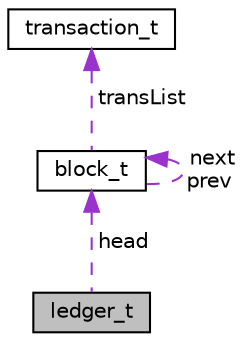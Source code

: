digraph "ledger_t"
{
 // LATEX_PDF_SIZE
  edge [fontname="Helvetica",fontsize="10",labelfontname="Helvetica",labelfontsize="10"];
  node [fontname="Helvetica",fontsize="10",shape=record];
  Node1 [label="ledger_t",height=0.2,width=0.4,color="black", fillcolor="grey75", style="filled", fontcolor="black",tooltip=" "];
  Node2 -> Node1 [dir="back",color="darkorchid3",fontsize="10",style="dashed",label=" head" ,fontname="Helvetica"];
  Node2 [label="block_t",height=0.2,width=0.4,color="black", fillcolor="white", style="filled",URL="$structblock__t.html",tooltip=" "];
  Node3 -> Node2 [dir="back",color="darkorchid3",fontsize="10",style="dashed",label=" transList" ,fontname="Helvetica"];
  Node3 [label="transaction_t",height=0.2,width=0.4,color="black", fillcolor="white", style="filled",URL="$structtransaction__t.html",tooltip=" "];
  Node2 -> Node2 [dir="back",color="darkorchid3",fontsize="10",style="dashed",label=" next\nprev" ,fontname="Helvetica"];
}

